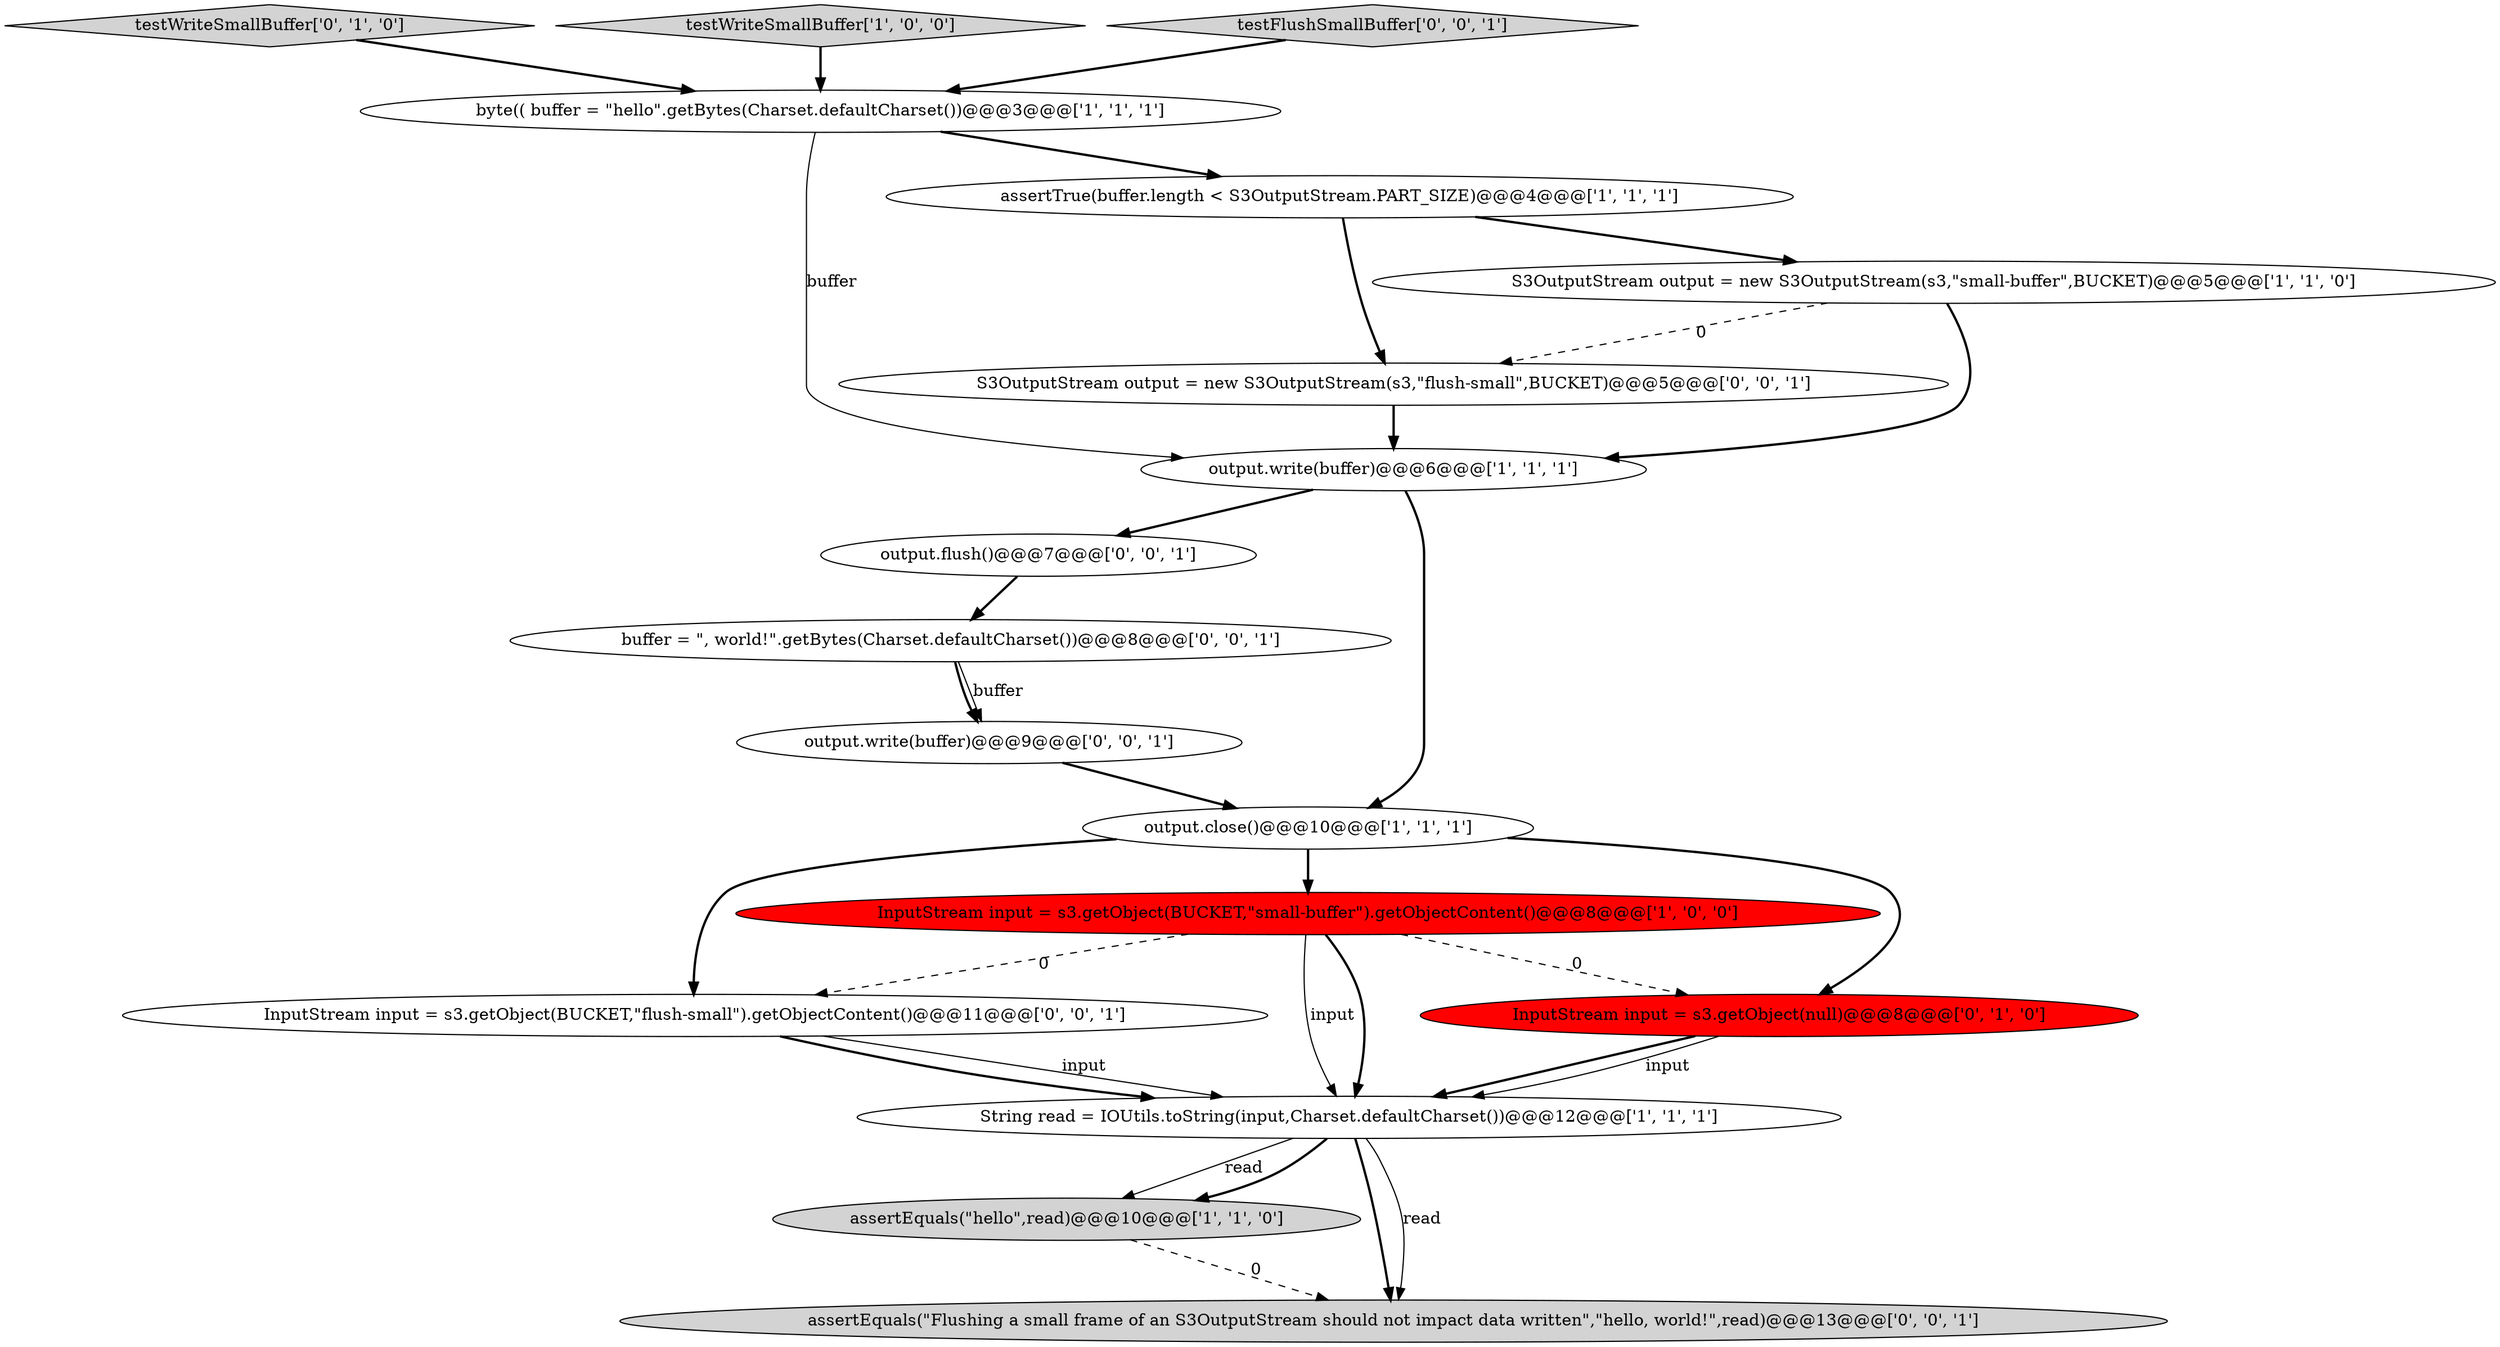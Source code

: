 digraph {
6 [style = filled, label = "assertEquals(\"hello\",read)@@@10@@@['1', '1', '0']", fillcolor = lightgray, shape = ellipse image = "AAA0AAABBB1BBB"];
14 [style = filled, label = "S3OutputStream output = new S3OutputStream(s3,\"flush-small\",BUCKET)@@@5@@@['0', '0', '1']", fillcolor = white, shape = ellipse image = "AAA0AAABBB3BBB"];
8 [style = filled, label = "String read = IOUtils.toString(input,Charset.defaultCharset())@@@12@@@['1', '1', '1']", fillcolor = white, shape = ellipse image = "AAA0AAABBB1BBB"];
7 [style = filled, label = "S3OutputStream output = new S3OutputStream(s3,\"small-buffer\",BUCKET)@@@5@@@['1', '1', '0']", fillcolor = white, shape = ellipse image = "AAA0AAABBB1BBB"];
16 [style = filled, label = "buffer = \", world!\".getBytes(Charset.defaultCharset())@@@8@@@['0', '0', '1']", fillcolor = white, shape = ellipse image = "AAA0AAABBB3BBB"];
12 [style = filled, label = "output.write(buffer)@@@9@@@['0', '0', '1']", fillcolor = white, shape = ellipse image = "AAA0AAABBB3BBB"];
1 [style = filled, label = "byte(( buffer = \"hello\".getBytes(Charset.defaultCharset())@@@3@@@['1', '1', '1']", fillcolor = white, shape = ellipse image = "AAA0AAABBB1BBB"];
11 [style = filled, label = "InputStream input = s3.getObject(BUCKET,\"flush-small\").getObjectContent()@@@11@@@['0', '0', '1']", fillcolor = white, shape = ellipse image = "AAA0AAABBB3BBB"];
9 [style = filled, label = "testWriteSmallBuffer['0', '1', '0']", fillcolor = lightgray, shape = diamond image = "AAA0AAABBB2BBB"];
15 [style = filled, label = "assertEquals(\"Flushing a small frame of an S3OutputStream should not impact data written\",\"hello, world!\",read)@@@13@@@['0', '0', '1']", fillcolor = lightgray, shape = ellipse image = "AAA0AAABBB3BBB"];
10 [style = filled, label = "InputStream input = s3.getObject(null)@@@8@@@['0', '1', '0']", fillcolor = red, shape = ellipse image = "AAA1AAABBB2BBB"];
17 [style = filled, label = "output.flush()@@@7@@@['0', '0', '1']", fillcolor = white, shape = ellipse image = "AAA0AAABBB3BBB"];
3 [style = filled, label = "output.close()@@@10@@@['1', '1', '1']", fillcolor = white, shape = ellipse image = "AAA0AAABBB1BBB"];
0 [style = filled, label = "testWriteSmallBuffer['1', '0', '0']", fillcolor = lightgray, shape = diamond image = "AAA0AAABBB1BBB"];
5 [style = filled, label = "InputStream input = s3.getObject(BUCKET,\"small-buffer\").getObjectContent()@@@8@@@['1', '0', '0']", fillcolor = red, shape = ellipse image = "AAA1AAABBB1BBB"];
4 [style = filled, label = "output.write(buffer)@@@6@@@['1', '1', '1']", fillcolor = white, shape = ellipse image = "AAA0AAABBB1BBB"];
2 [style = filled, label = "assertTrue(buffer.length < S3OutputStream.PART_SIZE)@@@4@@@['1', '1', '1']", fillcolor = white, shape = ellipse image = "AAA0AAABBB1BBB"];
13 [style = filled, label = "testFlushSmallBuffer['0', '0', '1']", fillcolor = lightgray, shape = diamond image = "AAA0AAABBB3BBB"];
4->3 [style = bold, label=""];
5->8 [style = bold, label=""];
8->6 [style = solid, label="read"];
8->15 [style = bold, label=""];
4->17 [style = bold, label=""];
5->8 [style = solid, label="input"];
7->14 [style = dashed, label="0"];
3->11 [style = bold, label=""];
8->15 [style = solid, label="read"];
16->12 [style = solid, label="buffer"];
8->6 [style = bold, label=""];
1->4 [style = solid, label="buffer"];
7->4 [style = bold, label=""];
13->1 [style = bold, label=""];
11->8 [style = solid, label="input"];
3->10 [style = bold, label=""];
3->5 [style = bold, label=""];
10->8 [style = bold, label=""];
5->10 [style = dashed, label="0"];
5->11 [style = dashed, label="0"];
6->15 [style = dashed, label="0"];
0->1 [style = bold, label=""];
2->14 [style = bold, label=""];
11->8 [style = bold, label=""];
1->2 [style = bold, label=""];
12->3 [style = bold, label=""];
2->7 [style = bold, label=""];
10->8 [style = solid, label="input"];
9->1 [style = bold, label=""];
16->12 [style = bold, label=""];
17->16 [style = bold, label=""];
14->4 [style = bold, label=""];
}
